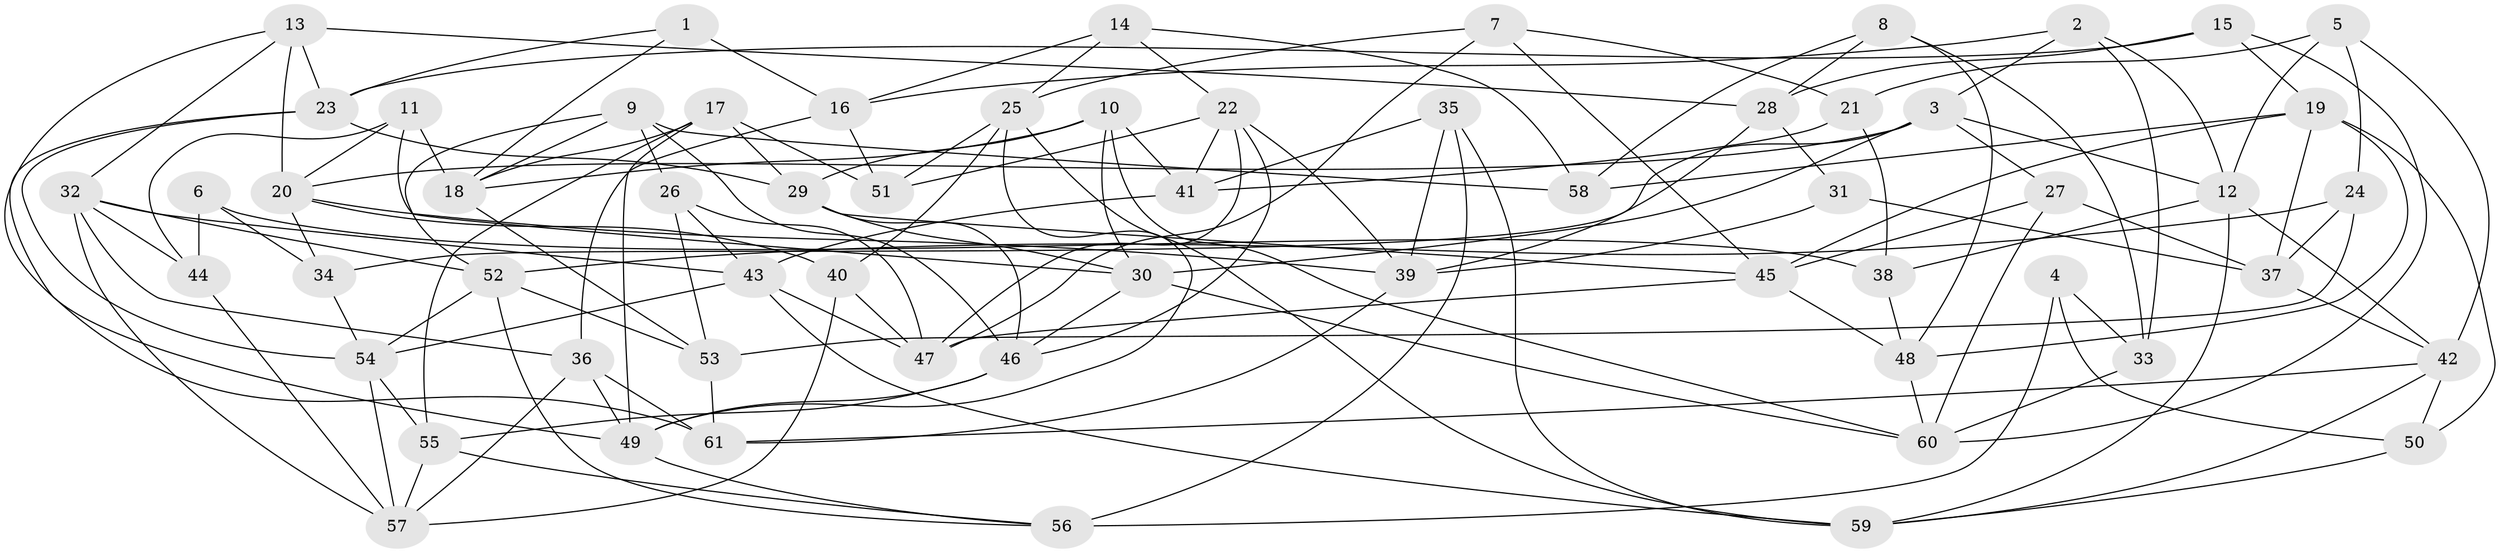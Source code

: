 // original degree distribution, {4: 1.0}
// Generated by graph-tools (version 1.1) at 2025/38/03/04/25 23:38:17]
// undirected, 61 vertices, 150 edges
graph export_dot {
  node [color=gray90,style=filled];
  1;
  2;
  3;
  4;
  5;
  6;
  7;
  8;
  9;
  10;
  11;
  12;
  13;
  14;
  15;
  16;
  17;
  18;
  19;
  20;
  21;
  22;
  23;
  24;
  25;
  26;
  27;
  28;
  29;
  30;
  31;
  32;
  33;
  34;
  35;
  36;
  37;
  38;
  39;
  40;
  41;
  42;
  43;
  44;
  45;
  46;
  47;
  48;
  49;
  50;
  51;
  52;
  53;
  54;
  55;
  56;
  57;
  58;
  59;
  60;
  61;
  1 -- 16 [weight=2.0];
  1 -- 18 [weight=1.0];
  1 -- 23 [weight=1.0];
  2 -- 3 [weight=1.0];
  2 -- 12 [weight=1.0];
  2 -- 16 [weight=1.0];
  2 -- 33 [weight=1.0];
  3 -- 12 [weight=1.0];
  3 -- 20 [weight=1.0];
  3 -- 27 [weight=1.0];
  3 -- 30 [weight=1.0];
  3 -- 34 [weight=1.0];
  4 -- 33 [weight=1.0];
  4 -- 50 [weight=1.0];
  4 -- 56 [weight=2.0];
  5 -- 12 [weight=1.0];
  5 -- 21 [weight=1.0];
  5 -- 24 [weight=1.0];
  5 -- 42 [weight=1.0];
  6 -- 34 [weight=1.0];
  6 -- 38 [weight=2.0];
  6 -- 44 [weight=1.0];
  7 -- 21 [weight=1.0];
  7 -- 25 [weight=1.0];
  7 -- 45 [weight=1.0];
  7 -- 47 [weight=1.0];
  8 -- 28 [weight=1.0];
  8 -- 33 [weight=1.0];
  8 -- 48 [weight=1.0];
  8 -- 58 [weight=1.0];
  9 -- 18 [weight=1.0];
  9 -- 26 [weight=2.0];
  9 -- 46 [weight=1.0];
  9 -- 52 [weight=1.0];
  9 -- 58 [weight=1.0];
  10 -- 18 [weight=1.0];
  10 -- 29 [weight=1.0];
  10 -- 30 [weight=1.0];
  10 -- 41 [weight=2.0];
  10 -- 60 [weight=1.0];
  11 -- 18 [weight=1.0];
  11 -- 20 [weight=1.0];
  11 -- 30 [weight=1.0];
  11 -- 44 [weight=1.0];
  12 -- 38 [weight=1.0];
  12 -- 42 [weight=1.0];
  12 -- 59 [weight=1.0];
  13 -- 20 [weight=1.0];
  13 -- 23 [weight=1.0];
  13 -- 28 [weight=2.0];
  13 -- 32 [weight=1.0];
  13 -- 61 [weight=1.0];
  14 -- 16 [weight=1.0];
  14 -- 22 [weight=1.0];
  14 -- 25 [weight=1.0];
  14 -- 58 [weight=1.0];
  15 -- 19 [weight=1.0];
  15 -- 23 [weight=1.0];
  15 -- 28 [weight=1.0];
  15 -- 60 [weight=1.0];
  16 -- 36 [weight=1.0];
  16 -- 51 [weight=1.0];
  17 -- 18 [weight=1.0];
  17 -- 29 [weight=1.0];
  17 -- 49 [weight=1.0];
  17 -- 51 [weight=1.0];
  17 -- 55 [weight=2.0];
  18 -- 53 [weight=1.0];
  19 -- 37 [weight=1.0];
  19 -- 45 [weight=1.0];
  19 -- 48 [weight=1.0];
  19 -- 50 [weight=1.0];
  19 -- 58 [weight=1.0];
  20 -- 34 [weight=1.0];
  20 -- 39 [weight=1.0];
  20 -- 40 [weight=1.0];
  21 -- 38 [weight=1.0];
  21 -- 41 [weight=1.0];
  22 -- 39 [weight=1.0];
  22 -- 41 [weight=1.0];
  22 -- 46 [weight=1.0];
  22 -- 47 [weight=1.0];
  22 -- 51 [weight=1.0];
  23 -- 29 [weight=1.0];
  23 -- 49 [weight=1.0];
  23 -- 54 [weight=1.0];
  24 -- 37 [weight=1.0];
  24 -- 52 [weight=1.0];
  24 -- 53 [weight=1.0];
  25 -- 40 [weight=1.0];
  25 -- 49 [weight=1.0];
  25 -- 51 [weight=1.0];
  25 -- 59 [weight=1.0];
  26 -- 43 [weight=1.0];
  26 -- 47 [weight=1.0];
  26 -- 53 [weight=2.0];
  27 -- 37 [weight=1.0];
  27 -- 45 [weight=1.0];
  27 -- 60 [weight=1.0];
  28 -- 31 [weight=1.0];
  28 -- 39 [weight=1.0];
  29 -- 30 [weight=1.0];
  29 -- 45 [weight=1.0];
  29 -- 46 [weight=1.0];
  30 -- 46 [weight=1.0];
  30 -- 60 [weight=1.0];
  31 -- 37 [weight=2.0];
  31 -- 39 [weight=1.0];
  32 -- 36 [weight=1.0];
  32 -- 43 [weight=1.0];
  32 -- 44 [weight=1.0];
  32 -- 52 [weight=1.0];
  32 -- 57 [weight=1.0];
  33 -- 60 [weight=1.0];
  34 -- 54 [weight=1.0];
  35 -- 39 [weight=1.0];
  35 -- 41 [weight=1.0];
  35 -- 56 [weight=1.0];
  35 -- 59 [weight=1.0];
  36 -- 49 [weight=1.0];
  36 -- 57 [weight=1.0];
  36 -- 61 [weight=2.0];
  37 -- 42 [weight=1.0];
  38 -- 48 [weight=2.0];
  39 -- 61 [weight=1.0];
  40 -- 47 [weight=1.0];
  40 -- 57 [weight=1.0];
  41 -- 43 [weight=1.0];
  42 -- 50 [weight=1.0];
  42 -- 59 [weight=1.0];
  42 -- 61 [weight=1.0];
  43 -- 47 [weight=1.0];
  43 -- 54 [weight=1.0];
  43 -- 59 [weight=1.0];
  44 -- 57 [weight=1.0];
  45 -- 47 [weight=1.0];
  45 -- 48 [weight=1.0];
  46 -- 49 [weight=1.0];
  46 -- 55 [weight=1.0];
  48 -- 60 [weight=1.0];
  49 -- 56 [weight=1.0];
  50 -- 59 [weight=1.0];
  52 -- 53 [weight=1.0];
  52 -- 54 [weight=1.0];
  52 -- 56 [weight=1.0];
  53 -- 61 [weight=1.0];
  54 -- 55 [weight=1.0];
  54 -- 57 [weight=1.0];
  55 -- 56 [weight=1.0];
  55 -- 57 [weight=1.0];
}
